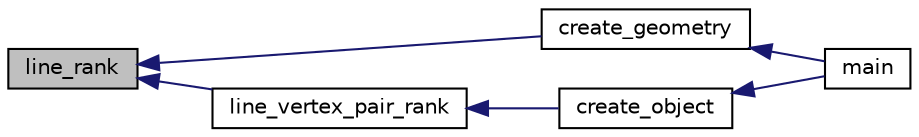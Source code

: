 digraph "line_rank"
{
  edge [fontname="Helvetica",fontsize="10",labelfontname="Helvetica",labelfontsize="10"];
  node [fontname="Helvetica",fontsize="10",shape=record];
  rankdir="LR";
  Node411 [label="line_rank",height=0.2,width=0.4,color="black", fillcolor="grey75", style="filled", fontcolor="black"];
  Node411 -> Node412 [dir="back",color="midnightblue",fontsize="10",style="solid",fontname="Helvetica"];
  Node412 [label="create_geometry",height=0.2,width=0.4,color="black", fillcolor="white", style="filled",URL="$de/d10/hamming_8_c.html#abb255fb19bad84799f04dcf4ffddb57b"];
  Node412 -> Node413 [dir="back",color="midnightblue",fontsize="10",style="solid",fontname="Helvetica"];
  Node413 [label="main",height=0.2,width=0.4,color="black", fillcolor="white", style="filled",URL="$de/d10/hamming_8_c.html#a3c04138a5bfe5d72780bb7e82a18e627"];
  Node411 -> Node414 [dir="back",color="midnightblue",fontsize="10",style="solid",fontname="Helvetica"];
  Node414 [label="line_vertex_pair_rank",height=0.2,width=0.4,color="black", fillcolor="white", style="filled",URL="$de/d10/hamming_8_c.html#aae5c0d65c1dc0b34d6e79c3c44623e67"];
  Node414 -> Node415 [dir="back",color="midnightblue",fontsize="10",style="solid",fontname="Helvetica"];
  Node415 [label="create_object",height=0.2,width=0.4,color="black", fillcolor="white", style="filled",URL="$de/d10/hamming_8_c.html#a290a0a0fa4965131997904ad9fe1840b"];
  Node415 -> Node413 [dir="back",color="midnightblue",fontsize="10",style="solid",fontname="Helvetica"];
}
